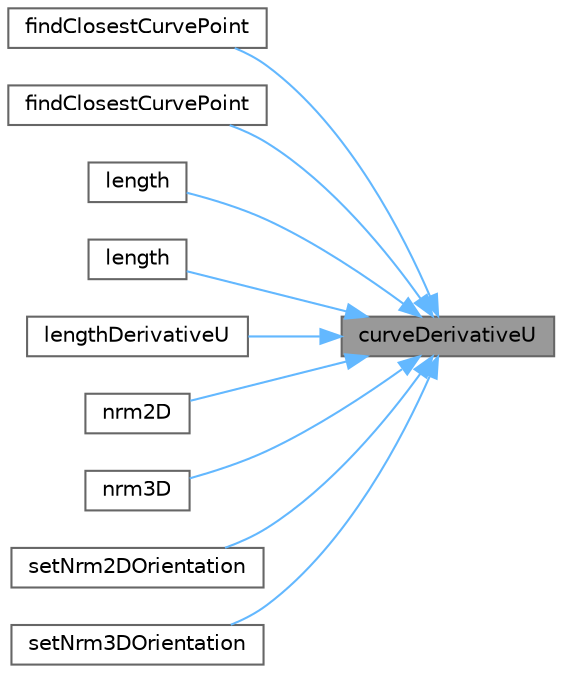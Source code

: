 digraph "curveDerivativeU"
{
 // LATEX_PDF_SIZE
  bgcolor="transparent";
  edge [fontname=Helvetica,fontsize=10,labelfontname=Helvetica,labelfontsize=10];
  node [fontname=Helvetica,fontsize=10,shape=box,height=0.2,width=0.4];
  rankdir="RL";
  Node1 [id="Node000001",label="curveDerivativeU",height=0.2,width=0.4,color="gray40", fillcolor="grey60", style="filled", fontcolor="black",tooltip=" "];
  Node1 -> Node2 [id="edge1_Node000001_Node000002",dir="back",color="steelblue1",style="solid",tooltip=" "];
  Node2 [id="Node000002",label="findClosestCurvePoint",height=0.2,width=0.4,color="grey40", fillcolor="white", style="filled",URL="$classFoam_1_1NURBS3DCurve.html#a82646529d5b9fe9bc40c62a7fba3fff5",tooltip=" "];
  Node1 -> Node3 [id="edge2_Node000001_Node000003",dir="back",color="steelblue1",style="solid",tooltip=" "];
  Node3 [id="Node000003",label="findClosestCurvePoint",height=0.2,width=0.4,color="grey40", fillcolor="white", style="filled",URL="$classFoam_1_1NURBS3DCurve.html#a6a5a05c4164c29424d77407e8ca07d6e",tooltip=" "];
  Node1 -> Node4 [id="edge3_Node000001_Node000004",dir="back",color="steelblue1",style="solid",tooltip=" "];
  Node4 [id="Node000004",label="length",height=0.2,width=0.4,color="grey40", fillcolor="white", style="filled",URL="$classFoam_1_1NURBS3DCurve.html#add56bcbb7beb2c650fca3001ea5ba00f",tooltip=" "];
  Node1 -> Node5 [id="edge4_Node000001_Node000005",dir="back",color="steelblue1",style="solid",tooltip=" "];
  Node5 [id="Node000005",label="length",height=0.2,width=0.4,color="grey40", fillcolor="white", style="filled",URL="$classFoam_1_1NURBS3DCurve.html#a6273d0adf4ae48a710eb42d315395bc8",tooltip=" "];
  Node1 -> Node6 [id="edge5_Node000001_Node000006",dir="back",color="steelblue1",style="solid",tooltip=" "];
  Node6 [id="Node000006",label="lengthDerivativeU",height=0.2,width=0.4,color="grey40", fillcolor="white", style="filled",URL="$classFoam_1_1NURBS3DCurve.html#aa780f0d75d31ca15256a6c4b61fea819",tooltip=" "];
  Node1 -> Node7 [id="edge6_Node000001_Node000007",dir="back",color="steelblue1",style="solid",tooltip=" "];
  Node7 [id="Node000007",label="nrm2D",height=0.2,width=0.4,color="grey40", fillcolor="white", style="filled",URL="$classFoam_1_1NURBS3DCurve.html#aa1c188815a23cf044f36cd5cf6589761",tooltip=" "];
  Node1 -> Node8 [id="edge7_Node000001_Node000008",dir="back",color="steelblue1",style="solid",tooltip=" "];
  Node8 [id="Node000008",label="nrm3D",height=0.2,width=0.4,color="grey40", fillcolor="white", style="filled",URL="$classFoam_1_1NURBS3DCurve.html#a1b80dbc977a3022e96250c6f284d131b",tooltip=" "];
  Node1 -> Node9 [id="edge8_Node000001_Node000009",dir="back",color="steelblue1",style="solid",tooltip=" "];
  Node9 [id="Node000009",label="setNrm2DOrientation",height=0.2,width=0.4,color="grey40", fillcolor="white", style="filled",URL="$classFoam_1_1NURBS3DCurve.html#ade30b24e5c2ecb3493d964b0a2fca748",tooltip=" "];
  Node1 -> Node10 [id="edge9_Node000001_Node000010",dir="back",color="steelblue1",style="solid",tooltip=" "];
  Node10 [id="Node000010",label="setNrm3DOrientation",height=0.2,width=0.4,color="grey40", fillcolor="white", style="filled",URL="$classFoam_1_1NURBS3DCurve.html#a23010fe84bb2fb2d0ed0dd3751ff510f",tooltip=" "];
}
